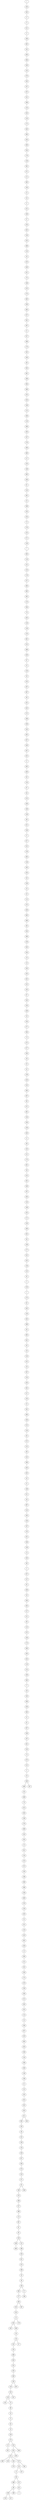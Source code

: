 strict graph G {
1;
185;
282;
17;
71;
221;
9;
269;
462;
191;
404;
394;
200;
142;
370;
343;
247;
442;
241;
399;
135;
333;
219;
172;
440;
484;
444;
300;
354;
178;
159;
391;
371;
111;
485;
184;
22;
34;
8;
312;
169;
57;
234;
432;
246;
323;
498;
124;
44;
410;
459;
421;
76;
186;
470;
274;
483;
358;
465;
237;
301;
367;
21;
327;
398;
170;
262;
349;
68;
305;
461;
289;
384;
496;
255;
320;
199;
115;
268;
118;
389;
263;
167;
276;
368;
480;
117;
220;
198;
493;
448;
61;
133;
381;
25;
299;
235;
254;
75;
279;
225;
271;
156;
7;
383;
116;
141;
153;
179;
227;
360;
495;
362;
110;
284;
79;
445;
126;
139;
120;
491;
314;
488;
426;
97;
52;
130;
50;
310;
297;
487;
60;
201;
453;
272;
288;
339;
240;
402;
437;
446;
447;
422;
6;
405;
400;
93;
150;
87;
94;
474;
436;
168;
146;
86;
321;
236;
27;
417;
315;
128;
365;
138;
295;
203;
56;
238;
53;
43;
113;
152;
428;
463;
468;
96;
334;
388;
228;
340;
344;
16;
19;
350;
335;
452;
222;
182;
67;
245;
250;
439;
20;
244;
377;
364;
73;
472;
477;
264;
58;
35;
42;
136;
418;
253;
395;
407;
90;
471;
481;
104;
359;
259;
450;
11;
89;
105;
121;
173;
401;
36;
414;
261;
438;
207;
293;
140;
188;
332;
171;
226;
409;
342;
64;
109;
177;
322;
423;
158;
125;
92;
3;
378;
2;
273;
82;
435;
149;
345;
396;
83;
482;
431;
63;
29;
218;
415;
28;
287;
224;
433;
281;
217;
103;
32;
291;
494;
330;
373;
216;
85;
372;
213;
66;
232;
369;
443;
455;
45;
51;
189;
311;
40;
467;
210;
265;
230;
187;
155;
331;
209;
239;
14;
165;
69;
4;
337;
137;
62;
458;
30;
304;
302;
127;
211;
80;
123;
475;
248;
174;
390;
303;
424;
119;
214;
190;
363;
77;
38;
195;
306;
328;
393;
31;
91;
307;
338;
197;
441;
316;
74;
473;
215;
0;
33;
456;
469;
49;
408;
78;
413;
283;
106;
278;
489;
243;
205;
23;
341;
134;
223;
375;
100;
196;
366;
386;
249;
490;
379;
229;
430;
55;
231;
143;
419;
382;
429;
13;
260;
151;
161;
356;
175;
476;
256;
290;
212;
285;
325;
114;
24;
206;
267;
479;
464;
420;
208;
144;
298;
280;
148;
166;
41;
122;
192;
352;
202;
454;
411;
385;
183;
46;
101;
108;
154;
329;
457;
346;
374;
318;
157;
95;
160;
425;
308;
317;
486;
112;
497;
81;
65;
416;
348;
460;
131;
286;
204;
451;
313;
296;
26;
48;
194;
392;
277;
403;
355;
324;
15;
326;
193;
406;
59;
39;
102;
145;
466;
434;
252;
162;
449;
163;
129;
242;
478;
181;
70;
98;
54;
72;
84;
18;
258;
275;
10;
351;
233;
353;
412;
266;
319;
164;
270;
107;
132;
12;
88;
499;
99;
336;
376;
257;
380;
147;
251;
5;
427;
361;
492;
294;
357;
387;
47;
176;
397;
37;
180;
309;
292;
347;
32 -- 291;
408 -- 78;
483 -- 358;
456 -- 469;
411 -- 385;
326 -- 406;
211 -- 80;
252 -- 162;
116 -- 141;
467 -- 210;
58 -- 35;
49 -- 408;
227 -- 360;
326 -- 193;
407 -- 90;
330 -- 373;
170 -- 262;
8 -- 312;
205 -- 23;
353 -- 412;
429 -- 13;
359 -- 259;
202 -- 454;
11 -- 89;
173 -- 401;
488 -- 426;
207 -- 293;
362 -- 110;
2 -- 273;
284 -- 79;
431 -- 63;
164 -- 270;
320 -- 199;
282 -- 17;
369 -- 443;
138 -- 295;
142 -- 370;
348 -- 460;
92 -- 3;
84 -- 18;
269 -- 462;
310 -- 297;
12 -- 88;
114 -- 24;
228 -- 340;
463 -- 468;
206 -- 267;
234 -- 432;
117 -- 220;
325 -- 114;
340 -- 344;
474 -- 436;
74 -- 473;
96 -- 334;
367 -- 21;
169 -- 57;
484 -- 444;
45 -- 51;
120 -- 491;
95 -- 160;
39 -- 102;
274 -- 483;
232 -- 369;
262 -- 349;
157 -- 95;
201 -- 453;
95 -- 309;
490 -- 379;
144 -- 298;
275 -- 233;
109 -- 177;
119 -- 214;
18 -- 258;
17 -- 71;
385 -- 183;
311 -- 40;
365 -- 138;
230 -- 187;
396 -- 83;
226 -- 409;
64 -- 109;
57 -- 234;
155 -- 331;
140 -- 188;
339 -- 240;
389 -- 263;
110 -- 284;
412 -- 164;
254 -- 75;
60 -- 201;
413 -- 283;
15 -- 326;
199 -- 115;
312 -- 169;
456 -- 347;
23 -- 341;
451 -- 313;
15 -- 176;
349 -- 68;
489 -- 243;
308 -- 317;
241 -- 399;
131 -- 286;
231 -- 143;
152 -- 428;
267 -- 479;
240 -- 402;
345 -- 396;
220 -- 198;
217 -- 103;
149 -- 345;
346 -- 374;
481 -- 104;
14 -- 165;
87 -- 94;
475 -- 248;
33 -- 456;
148 -- 166;
281 -- 217;
315 -- 128;
82 -- 435;
124 -- 44;
404 -- 394;
276 -- 368;
272 -- 288;
141 -- 153;
356 -- 175;
477 -- 264;
86 -- 321;
466 -- 434;
63 -- 29;
172 -- 440;
13 -- 260;
41 -- 122;
329 -- 457;
24 -- 206;
9 -- 269;
406 -- 59;
37 -- 180;
416 -- 348;
115 -- 268;
121 -- 173;
233 -- 353;
222 -- 182;
332 -- 171;
239 -- 14;
280 -- 148;
208 -- 144;
40 -- 467;
50 -- 310;
447 -- 422;
264 -- 58;
307 -- 338;
194 -- 392;
353 -- 492;
25 -- 299;
452 -- 222;
486 -- 112;
160 -- 425;
430 -- 55;
445 -- 126;
22 -- 34;
323 -- 498;
73 -- 472;
400 -- 93;
133 -- 381;
256 -- 290;
218 -- 415;
97 -- 52;
85 -- 372;
132 -- 12;
279 -- 225;
200 -- 142;
399 -- 135;
285 -- 325;
448 -- 61;
366 -- 386;
472 -- 477;
331 -- 209;
354 -- 178;
306 -- 328;
123 -- 475;
1 -- 185;
151 -- 161;
479 -- 464;
94 -- 474;
470 -- 274;
496 -- 255;
440 -- 484;
247 -- 442;
259 -- 450;
358 -- 465;
136 -- 418;
147 -- 251;
128 -- 365;
229 -- 430;
436 -- 168;
273 -- 82;
28 -- 287;
99 -- 380;
98 -- 54;
54 -- 72;
137 -- 62;
328 -- 393;
393 -- 31;
198 -- 493;
343 -- 247;
418 -- 253;
412 -- 266;
203 -- 56;
29 -- 218;
213 -- 66;
212 -- 285;
146 -- 86;
402 -- 437;
455 -- 45;
419 -- 382;
185 -- 282;
425 -- 308;
338 -- 197;
3 -- 378;
461 -- 289;
401 -- 36;
268 -- 118;
411 -- 292;
233 -- 294;
88 -- 499;
255 -- 320;
494 -- 330;
251 -- 5;
302 -- 127;
143 -- 419;
10 -- 351;
372 -- 213;
441 -- 316;
190 -- 363;
127 -- 211;
464 -- 420;
278 -- 489;
90 -- 471;
337 -- 137;
344 -- 16;
469 -- 49;
468 -- 96;
78 -- 413;
72 -- 84;
61 -- 133;
244 -- 377;
287 -- 224;
403 -- 355;
79 -- 445;
42 -- 136;
135 -- 333;
195 -- 306;
130 -- 50;
286 -- 204;
355 -- 324;
383 -- 116;
183 -- 46;
21 -- 327;
209 -- 239;
300 -- 354;
162 -- 449;
375 -- 100;
88 -- 147;
99 -- 336;
392 -- 277;
283 -- 106;
304 -- 302;
495 -- 362;
405 -- 400;
197 -- 441;
163 -- 387;
48 -- 194;
291 -- 494;
439 -- 20;
153 -- 179;
51 -- 189;
318 -- 157;
145 -- 466;
414 -- 261;
450 -- 11;
480 -- 117;
352 -- 202;
237 -- 301;
150 -- 87;
379 -- 229;
491 -- 314;
167 -- 276;
112 -- 497;
499 -- 99;
424 -- 119;
187 -- 155;
374 -- 318;
350 -- 335;
19 -- 350;
261 -- 438;
301 -- 367;
248 -- 174;
69 -- 4;
412 -- 319;
260 -- 151;
370 -- 343;
66 -- 232;
423 -- 158;
335 -- 452;
364 -- 73;
386 -- 249;
246 -- 323;
420 -- 208;
333 -- 219;
250 -- 439;
388 -- 228;
437 -- 446;
52 -- 130;
139 -- 120;
182 -- 67;
334 -- 388;
188 -- 332;
288 -- 339;
215 -- 0;
316 -- 74;
275 -- 10;
0 -- 33;
166 -- 41;
223 -- 375;
394 -- 200;
314 -- 488;
321 -- 236;
100 -- 196;
59 -- 39;
224 -- 433;
107 -- 132;
179 -- 227;
158 -- 125;
493 -- 448;
83 -- 482;
75 -- 279;
305 -- 461;
482 -- 431;
238 -- 53;
341 -- 134;
453 -- 272;
214 -- 190;
68 -- 305;
53 -- 43;
458 -- 30;
102 -- 145;
184 -- 22;
186 -- 470;
368 -- 480;
327 -- 398;
27 -- 417;
168 -- 146;
258 -- 275;
381 -- 25;
446 -- 447;
403 -- 397;
459 -- 421;
245 -- 250;
191 -- 404;
46 -- 101;
395 -- 407;
242 -- 357;
108 -- 154;
336 -- 376;
71 -- 221;
196 -- 366;
101 -- 108;
249 -- 490;
242 -- 478;
111 -- 485;
497 -- 81;
412 -- 107;
438 -- 207;
43 -- 113;
67 -- 245;
373 -- 216;
277 -- 403;
39 -- 47;
253 -- 395;
298 -- 280;
426 -- 97;
77 -- 38;
290 -- 212;
415 -- 28;
81 -- 65;
125 -- 92;
297 -- 487;
118 -- 389;
216 -- 85;
91 -- 307;
324 -- 15;
382 -- 429;
89 -- 105;
303 -- 424;
336 -- 257;
80 -- 123;
465 -- 237;
129 -- 242;
243 -- 205;
76 -- 186;
113 -- 152;
221 -- 9;
421 -- 76;
38 -- 195;
132 -- 427;
390 -- 303;
498 -- 124;
449 -- 163;
363 -- 77;
106 -- 278;
444 -- 300;
6 -- 405;
70 -- 98;
462 -- 191;
93 -- 150;
105 -- 121;
34 -- 8;
35 -- 42;
36 -- 414;
189 -- 311;
265 -- 230;
457 -- 346;
178 -- 159;
107 -- 361;
378 -- 2;
454 -- 411;
194 -- 37;
342 -- 64;
295 -- 203;
204 -- 451;
313 -- 296;
174 -- 390;
20 -- 244;
293 -- 140;
442 -- 241;
192 -- 352;
428 -- 463;
235 -- 254;
433 -- 281;
289 -- 384;
299 -- 235;
485 -- 184;
103 -- 32;
271 -- 156;
134 -- 223;
384 -- 496;
44 -- 410;
398 -- 170;
360 -- 495;
409 -- 342;
122 -- 192;
65 -- 416;
416 -- 131;
478 -- 181;
263 -- 167;
478 -- 70;
56 -- 238;
104 -- 359;
443 -- 455;
161 -- 356;
165 -- 69;
471 -- 481;
236 -- 27;
62 -- 458;
16 -- 19;
435 -- 149;
377 -- 364;
391 -- 371;
159 -- 391;
55 -- 231;
163 -- 129;
473 -- 215;
322 -- 423;
154 -- 329;
317 -- 486;
4 -- 337;
210 -- 265;
171 -- 226;
432 -- 246;
296 -- 26;
434 -- 252;
30 -- 304;
175 -- 476;
476 -- 256;
26 -- 48;
177 -- 322;
219 -- 172;
7 -- 383;
156 -- 7;
422 -- 6;
487 -- 60;
126 -- 139;
417 -- 315;
31 -- 91;
371 -- 111;
410 -- 459;
225 -- 271;
}
